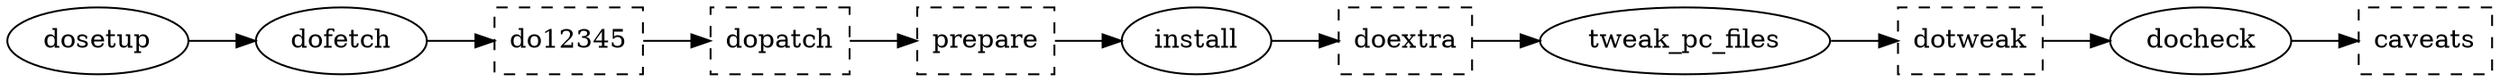 digraph {
    rankdir="LR"

    dosetup -> dofetch -> do12345 -> dopatch -> prepare -> install -> doextra -> tweak_pc_files -> dotweak -> docheck -> caveats

    do12345 [shape="box"; style="dashed"];
    dopatch [shape="box"; style="dashed"];
    prepare [shape="box"; style="dashed"];
    doextra [shape="box"; style="dashed"];
    dotweak [shape="box"; style="dashed"];
    caveats [shape="box"; style="dashed"];
}
